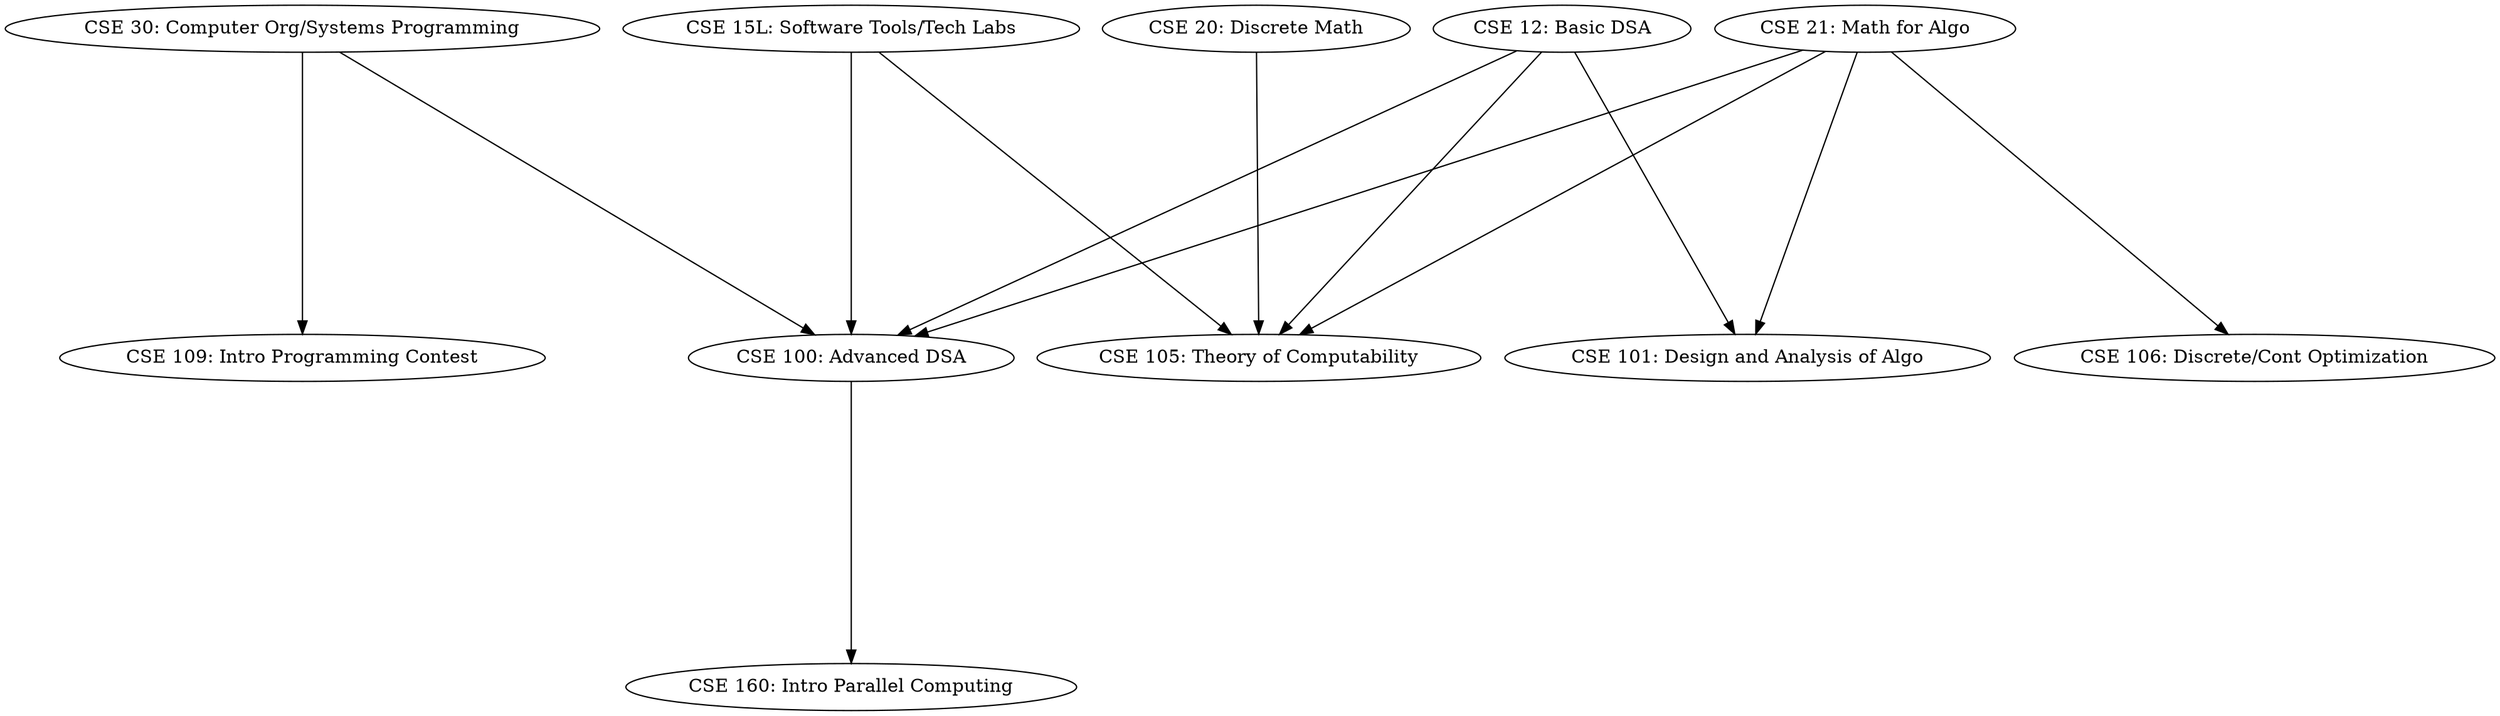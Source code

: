 digraph {
ranksep=3;

"CSE 21: Math for Algo" -> {"CSE 100: Advanced DSA", "CSE 101: Design and Analysis of Algo", 
	"CSE 105: Theory of Computability", "CSE 106: Discrete/Cont Optimization"};
"CSE 12: Basic DSA" -> {"CSE 100: Advanced DSA", "CSE 101: Design and Analysis of Algo", "CSE 105: Theory of Computability"};
"CSE 15L: Software Tools/Tech Labs" -> {"CSE 100: Advanced DSA", "CSE 105: Theory of Computability"};
"CSE 30: Computer Org/Systems Programming"-> {"CSE 100: Advanced DSA", "CSE 109: Intro Programming Contest"};
"CSE 20: Discrete Math" -> {"CSE 105: Theory of Computability"};
"CSE 100: Advanced DSA" -> "CSE 160: Intro Parallel Computing";
}